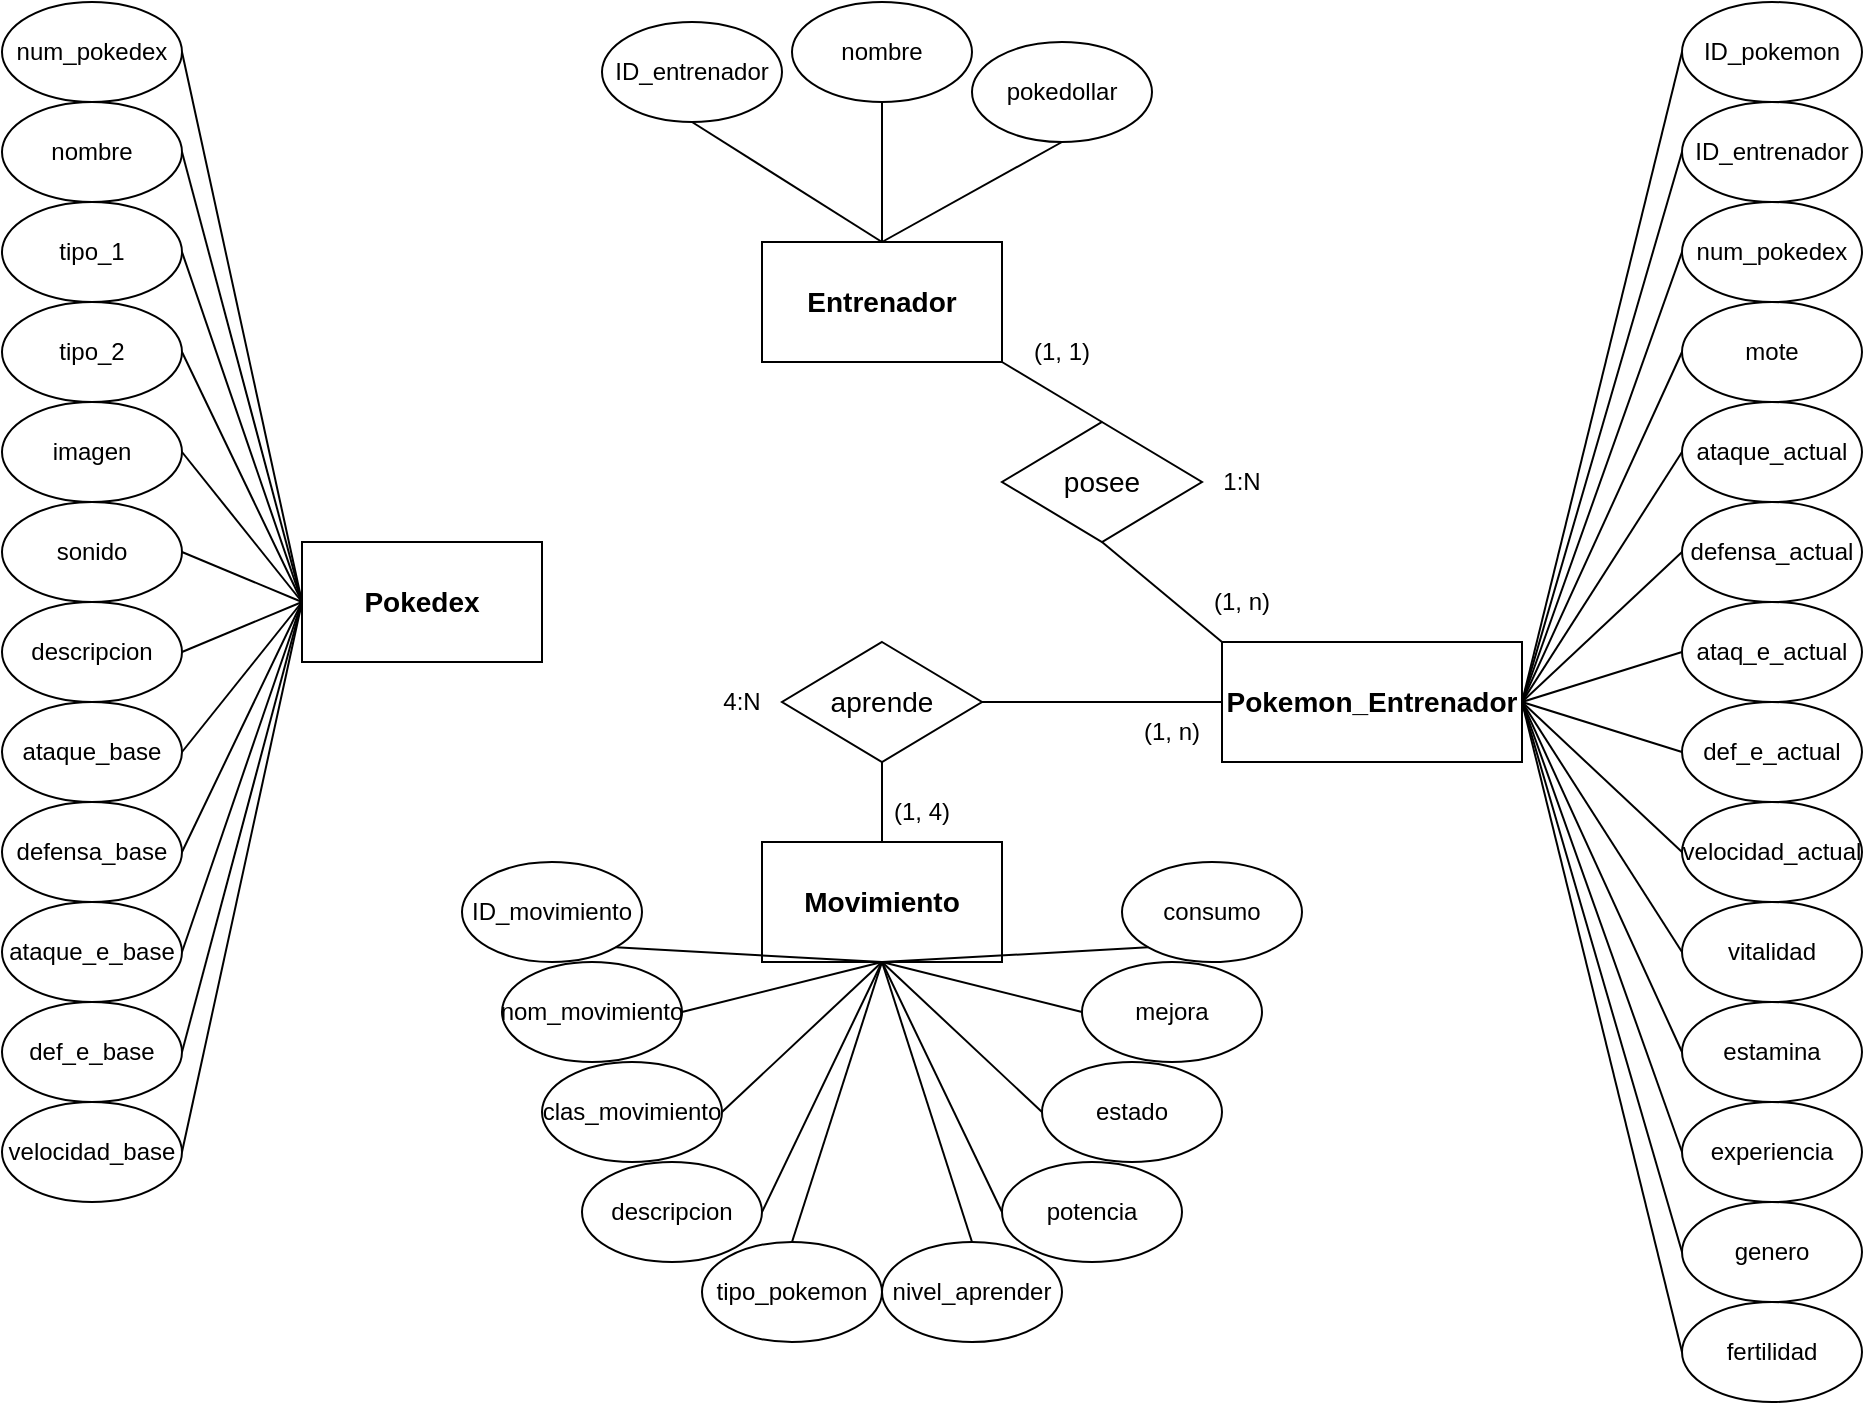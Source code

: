 <mxfile version="17.5.0" type="device"><diagram id="R2lEEEUBdFMjLlhIrx00" name="Page-1"><mxGraphModel dx="1888" dy="617" grid="1" gridSize="10" guides="1" tooltips="1" connect="1" arrows="1" fold="1" page="1" pageScale="1" pageWidth="850" pageHeight="1100" math="0" shadow="0" extFonts="Permanent Marker^https://fonts.googleapis.com/css?family=Permanent+Marker"><root><mxCell id="0"/><mxCell id="1" parent="0"/><mxCell id="tZcpRRms77An6nEbeZ0u-1" value="Entrenador" style="rounded=0;whiteSpace=wrap;html=1;fontSize=14;fontStyle=1" vertex="1" parent="1"><mxGeometry x="290" y="140" width="120" height="60" as="geometry"/></mxCell><mxCell id="tZcpRRms77An6nEbeZ0u-2" value="Pokemon_Entrenador" style="rounded=0;whiteSpace=wrap;html=1;fontSize=14;fontStyle=1" vertex="1" parent="1"><mxGeometry x="520" y="340" width="150" height="60" as="geometry"/></mxCell><mxCell id="tZcpRRms77An6nEbeZ0u-3" value="Pokedex" style="rounded=0;whiteSpace=wrap;html=1;fontSize=14;fontStyle=1" vertex="1" parent="1"><mxGeometry x="60" y="290" width="120" height="60" as="geometry"/></mxCell><mxCell id="tZcpRRms77An6nEbeZ0u-4" value="nombre" style="ellipse;whiteSpace=wrap;html=1;fontSize=12;" vertex="1" parent="1"><mxGeometry x="-90" y="70" width="90" height="50" as="geometry"/></mxCell><mxCell id="tZcpRRms77An6nEbeZ0u-6" value="ataque_base" style="ellipse;whiteSpace=wrap;html=1;fontSize=12;" vertex="1" parent="1"><mxGeometry x="-90" y="370" width="90" height="50" as="geometry"/></mxCell><mxCell id="tZcpRRms77An6nEbeZ0u-7" value="num_pokedex" style="ellipse;whiteSpace=wrap;html=1;fontSize=12;" vertex="1" parent="1"><mxGeometry x="-90" y="20" width="90" height="50" as="geometry"/></mxCell><mxCell id="tZcpRRms77An6nEbeZ0u-8" value="ataque_e_base" style="ellipse;whiteSpace=wrap;html=1;fontSize=12;" vertex="1" parent="1"><mxGeometry x="-90" y="470" width="90" height="50" as="geometry"/></mxCell><mxCell id="tZcpRRms77An6nEbeZ0u-9" value="defensa_base" style="ellipse;whiteSpace=wrap;html=1;fontSize=12;" vertex="1" parent="1"><mxGeometry x="-90" y="420" width="90" height="50" as="geometry"/></mxCell><mxCell id="tZcpRRms77An6nEbeZ0u-10" value="def_e_base" style="ellipse;whiteSpace=wrap;html=1;fontSize=12;" vertex="1" parent="1"><mxGeometry x="-90" y="520" width="90" height="50" as="geometry"/></mxCell><mxCell id="tZcpRRms77An6nEbeZ0u-11" value="velocidad_base" style="ellipse;whiteSpace=wrap;html=1;fontSize=12;" vertex="1" parent="1"><mxGeometry x="-90" y="570" width="90" height="50" as="geometry"/></mxCell><mxCell id="tZcpRRms77An6nEbeZ0u-12" value="tipo_1" style="ellipse;whiteSpace=wrap;html=1;fontSize=12;" vertex="1" parent="1"><mxGeometry x="-90" y="120" width="90" height="50" as="geometry"/></mxCell><mxCell id="tZcpRRms77An6nEbeZ0u-13" value="tipo_2" style="ellipse;whiteSpace=wrap;html=1;fontSize=12;" vertex="1" parent="1"><mxGeometry x="-90" y="170" width="90" height="50" as="geometry"/></mxCell><mxCell id="tZcpRRms77An6nEbeZ0u-14" value="imagen" style="ellipse;whiteSpace=wrap;html=1;fontSize=12;" vertex="1" parent="1"><mxGeometry x="-90" y="220" width="90" height="50" as="geometry"/></mxCell><mxCell id="tZcpRRms77An6nEbeZ0u-15" value="sonido" style="ellipse;whiteSpace=wrap;html=1;fontSize=12;" vertex="1" parent="1"><mxGeometry x="-90" y="270" width="90" height="50" as="geometry"/></mxCell><mxCell id="tZcpRRms77An6nEbeZ0u-16" value="descripcion" style="ellipse;whiteSpace=wrap;html=1;fontSize=12;" vertex="1" parent="1"><mxGeometry x="-90" y="320" width="90" height="50" as="geometry"/></mxCell><mxCell id="tZcpRRms77An6nEbeZ0u-17" value="" style="endArrow=none;html=1;rounded=0;fontSize=12;entryX=1;entryY=0.5;entryDx=0;entryDy=0;exitX=0;exitY=0.5;exitDx=0;exitDy=0;" edge="1" parent="1" source="tZcpRRms77An6nEbeZ0u-3" target="tZcpRRms77An6nEbeZ0u-7"><mxGeometry width="50" height="50" relative="1" as="geometry"><mxPoint x="370" y="220" as="sourcePoint"/><mxPoint x="420" y="170" as="targetPoint"/></mxGeometry></mxCell><mxCell id="tZcpRRms77An6nEbeZ0u-18" value="" style="endArrow=none;html=1;rounded=0;fontSize=12;entryX=1;entryY=0.5;entryDx=0;entryDy=0;" edge="1" parent="1" target="tZcpRRms77An6nEbeZ0u-4"><mxGeometry width="50" height="50" relative="1" as="geometry"><mxPoint x="60" y="320" as="sourcePoint"/><mxPoint x="420" y="170" as="targetPoint"/></mxGeometry></mxCell><mxCell id="tZcpRRms77An6nEbeZ0u-19" value="" style="endArrow=none;html=1;rounded=0;fontSize=12;entryX=1;entryY=0.5;entryDx=0;entryDy=0;exitX=0;exitY=0.5;exitDx=0;exitDy=0;" edge="1" parent="1" source="tZcpRRms77An6nEbeZ0u-3" target="tZcpRRms77An6nEbeZ0u-12"><mxGeometry width="50" height="50" relative="1" as="geometry"><mxPoint x="380" y="230" as="sourcePoint"/><mxPoint x="430" y="180" as="targetPoint"/></mxGeometry></mxCell><mxCell id="tZcpRRms77An6nEbeZ0u-20" value="" style="endArrow=none;html=1;rounded=0;fontSize=12;entryX=1;entryY=0.5;entryDx=0;entryDy=0;exitX=0;exitY=0.5;exitDx=0;exitDy=0;" edge="1" parent="1" source="tZcpRRms77An6nEbeZ0u-3" target="tZcpRRms77An6nEbeZ0u-13"><mxGeometry width="50" height="50" relative="1" as="geometry"><mxPoint x="390" y="240" as="sourcePoint"/><mxPoint x="440" y="190" as="targetPoint"/></mxGeometry></mxCell><mxCell id="tZcpRRms77An6nEbeZ0u-21" value="" style="endArrow=none;html=1;rounded=0;fontSize=12;entryX=1;entryY=0.5;entryDx=0;entryDy=0;exitX=0;exitY=0.5;exitDx=0;exitDy=0;" edge="1" parent="1" source="tZcpRRms77An6nEbeZ0u-3" target="tZcpRRms77An6nEbeZ0u-14"><mxGeometry width="50" height="50" relative="1" as="geometry"><mxPoint x="400" y="250" as="sourcePoint"/><mxPoint x="450" y="200" as="targetPoint"/></mxGeometry></mxCell><mxCell id="tZcpRRms77An6nEbeZ0u-22" value="" style="endArrow=none;html=1;rounded=0;fontSize=12;exitX=1;exitY=0.5;exitDx=0;exitDy=0;entryX=0;entryY=0.5;entryDx=0;entryDy=0;" edge="1" parent="1" source="tZcpRRms77An6nEbeZ0u-15" target="tZcpRRms77An6nEbeZ0u-3"><mxGeometry width="50" height="50" relative="1" as="geometry"><mxPoint x="410" y="260" as="sourcePoint"/><mxPoint x="460" y="210" as="targetPoint"/></mxGeometry></mxCell><mxCell id="tZcpRRms77An6nEbeZ0u-23" value="" style="endArrow=none;html=1;rounded=0;fontSize=12;exitX=1;exitY=0.5;exitDx=0;exitDy=0;" edge="1" parent="1" source="tZcpRRms77An6nEbeZ0u-16"><mxGeometry width="50" height="50" relative="1" as="geometry"><mxPoint x="420" y="270" as="sourcePoint"/><mxPoint x="60" y="320" as="targetPoint"/></mxGeometry></mxCell><mxCell id="tZcpRRms77An6nEbeZ0u-24" value="" style="endArrow=none;html=1;rounded=0;fontSize=12;exitX=1;exitY=0.5;exitDx=0;exitDy=0;" edge="1" parent="1" source="tZcpRRms77An6nEbeZ0u-6"><mxGeometry width="50" height="50" relative="1" as="geometry"><mxPoint x="430" y="280" as="sourcePoint"/><mxPoint x="60" y="320" as="targetPoint"/></mxGeometry></mxCell><mxCell id="tZcpRRms77An6nEbeZ0u-25" value="" style="endArrow=none;html=1;rounded=0;fontSize=12;exitX=1;exitY=0.5;exitDx=0;exitDy=0;" edge="1" parent="1" source="tZcpRRms77An6nEbeZ0u-9"><mxGeometry width="50" height="50" relative="1" as="geometry"><mxPoint x="440" y="290" as="sourcePoint"/><mxPoint x="60" y="320" as="targetPoint"/></mxGeometry></mxCell><mxCell id="tZcpRRms77An6nEbeZ0u-26" value="" style="endArrow=none;html=1;rounded=0;fontSize=12;exitX=1;exitY=0.5;exitDx=0;exitDy=0;" edge="1" parent="1" source="tZcpRRms77An6nEbeZ0u-8"><mxGeometry width="50" height="50" relative="1" as="geometry"><mxPoint x="450" y="300" as="sourcePoint"/><mxPoint x="60" y="320" as="targetPoint"/></mxGeometry></mxCell><mxCell id="tZcpRRms77An6nEbeZ0u-27" value="" style="endArrow=none;html=1;rounded=0;fontSize=12;exitX=1;exitY=0.5;exitDx=0;exitDy=0;" edge="1" parent="1" source="tZcpRRms77An6nEbeZ0u-10"><mxGeometry width="50" height="50" relative="1" as="geometry"><mxPoint x="460" y="310" as="sourcePoint"/><mxPoint x="60" y="320" as="targetPoint"/></mxGeometry></mxCell><mxCell id="tZcpRRms77An6nEbeZ0u-28" value="" style="endArrow=none;html=1;rounded=0;fontSize=12;exitX=1;exitY=0.5;exitDx=0;exitDy=0;" edge="1" parent="1" source="tZcpRRms77An6nEbeZ0u-11"><mxGeometry width="50" height="50" relative="1" as="geometry"><mxPoint x="470" y="320" as="sourcePoint"/><mxPoint x="60" y="320" as="targetPoint"/></mxGeometry></mxCell><mxCell id="tZcpRRms77An6nEbeZ0u-29" value="mote" style="ellipse;whiteSpace=wrap;html=1;fontSize=12;" vertex="1" parent="1"><mxGeometry x="750" y="170" width="90" height="50" as="geometry"/></mxCell><mxCell id="tZcpRRms77An6nEbeZ0u-30" value="ID_pokemon" style="ellipse;whiteSpace=wrap;html=1;fontSize=12;" vertex="1" parent="1"><mxGeometry x="750" y="20" width="90" height="50" as="geometry"/></mxCell><mxCell id="tZcpRRms77An6nEbeZ0u-31" value="fertilidad&lt;span style=&quot;color: rgba(0 , 0 , 0 , 0) ; font-family: monospace ; font-size: 0px&quot;&gt;%3CmxGraphModel%3E%3Croot%3E%3CmxCell%20id%3D%220%22%2F%3E%3CmxCell%20id%3D%221%22%20parent%3D%220%22%2F%3E%3CmxCell%20id%3D%222%22%20value%3D%22%22%20style%3D%22ellipse%3BwhiteSpace%3Dwrap%3Bhtml%3D1%3BfontSize%3D12%3B%22%20vertex%3D%221%22%20parent%3D%221%22%3E%3CmxGeometry%20x%3D%22650%22%20y%3D%22410%22%20width%3D%2290%22%20height%3D%2250%22%20as%3D%22geometry%22%2F%3E%3C%2FmxCell%3E%3C%2Froot%3E%3C%2FmxGraphModel%3E&lt;/span&gt;" style="ellipse;whiteSpace=wrap;html=1;fontSize=12;" vertex="1" parent="1"><mxGeometry x="750" y="670" width="90" height="50" as="geometry"/></mxCell><mxCell id="tZcpRRms77An6nEbeZ0u-32" value="pokedollar" style="ellipse;whiteSpace=wrap;html=1;fontSize=12;" vertex="1" parent="1"><mxGeometry x="395" y="40" width="90" height="50" as="geometry"/></mxCell><mxCell id="tZcpRRms77An6nEbeZ0u-33" value="nombre" style="ellipse;whiteSpace=wrap;html=1;fontSize=12;" vertex="1" parent="1"><mxGeometry x="305" y="20" width="90" height="50" as="geometry"/></mxCell><mxCell id="tZcpRRms77An6nEbeZ0u-34" value="ID_entrenador" style="ellipse;whiteSpace=wrap;html=1;fontSize=12;" vertex="1" parent="1"><mxGeometry x="210" y="30" width="90" height="50" as="geometry"/></mxCell><mxCell id="tZcpRRms77An6nEbeZ0u-35" value="ID_entrenador" style="ellipse;whiteSpace=wrap;html=1;fontSize=12;" vertex="1" parent="1"><mxGeometry x="750" y="70" width="90" height="50" as="geometry"/></mxCell><mxCell id="tZcpRRms77An6nEbeZ0u-36" value="num_pokedex" style="ellipse;whiteSpace=wrap;html=1;fontSize=12;" vertex="1" parent="1"><mxGeometry x="750" y="120" width="90" height="50" as="geometry"/></mxCell><mxCell id="tZcpRRms77An6nEbeZ0u-39" value="velocidad_actual" style="ellipse;whiteSpace=wrap;html=1;fontSize=12;" vertex="1" parent="1"><mxGeometry x="750" y="420" width="90" height="50" as="geometry"/></mxCell><mxCell id="tZcpRRms77An6nEbeZ0u-40" value="ataq_e_actual" style="ellipse;whiteSpace=wrap;html=1;fontSize=12;" vertex="1" parent="1"><mxGeometry x="750" y="320" width="90" height="50" as="geometry"/></mxCell><mxCell id="tZcpRRms77An6nEbeZ0u-41" value="def_e_actual" style="ellipse;whiteSpace=wrap;html=1;fontSize=12;" vertex="1" parent="1"><mxGeometry x="750" y="370" width="90" height="50" as="geometry"/></mxCell><mxCell id="tZcpRRms77An6nEbeZ0u-42" value="defensa_actual" style="ellipse;whiteSpace=wrap;html=1;fontSize=12;" vertex="1" parent="1"><mxGeometry x="750" y="270" width="90" height="50" as="geometry"/></mxCell><mxCell id="tZcpRRms77An6nEbeZ0u-43" value="ataque_actual" style="ellipse;whiteSpace=wrap;html=1;fontSize=12;" vertex="1" parent="1"><mxGeometry x="750" y="220" width="90" height="50" as="geometry"/></mxCell><mxCell id="tZcpRRms77An6nEbeZ0u-44" value="genero" style="ellipse;whiteSpace=wrap;html=1;fontSize=12;" vertex="1" parent="1"><mxGeometry x="750" y="620" width="90" height="50" as="geometry"/></mxCell><mxCell id="tZcpRRms77An6nEbeZ0u-45" value="experiencia" style="ellipse;whiteSpace=wrap;html=1;fontSize=12;" vertex="1" parent="1"><mxGeometry x="750" y="570" width="90" height="50" as="geometry"/></mxCell><mxCell id="tZcpRRms77An6nEbeZ0u-46" value="estamina" style="ellipse;whiteSpace=wrap;html=1;fontSize=12;" vertex="1" parent="1"><mxGeometry x="750" y="520" width="90" height="50" as="geometry"/></mxCell><mxCell id="tZcpRRms77An6nEbeZ0u-47" value="vitalidad" style="ellipse;whiteSpace=wrap;html=1;fontSize=12;" vertex="1" parent="1"><mxGeometry x="750" y="470" width="90" height="50" as="geometry"/></mxCell><mxCell id="tZcpRRms77An6nEbeZ0u-48" value="" style="endArrow=none;html=1;rounded=0;fontSize=14;entryX=0;entryY=0.5;entryDx=0;entryDy=0;exitX=1;exitY=0.5;exitDx=0;exitDy=0;" edge="1" parent="1" source="tZcpRRms77An6nEbeZ0u-2" target="tZcpRRms77An6nEbeZ0u-29"><mxGeometry width="50" height="50" relative="1" as="geometry"><mxPoint x="670" y="320" as="sourcePoint"/><mxPoint x="420" y="440" as="targetPoint"/></mxGeometry></mxCell><mxCell id="tZcpRRms77An6nEbeZ0u-49" value="" style="endArrow=none;html=1;rounded=0;fontSize=14;entryX=0;entryY=0.5;entryDx=0;entryDy=0;exitX=1;exitY=0.5;exitDx=0;exitDy=0;" edge="1" parent="1" source="tZcpRRms77An6nEbeZ0u-2" target="tZcpRRms77An6nEbeZ0u-43"><mxGeometry width="50" height="50" relative="1" as="geometry"><mxPoint x="380" y="500" as="sourcePoint"/><mxPoint x="430" y="450" as="targetPoint"/></mxGeometry></mxCell><mxCell id="tZcpRRms77An6nEbeZ0u-50" value="" style="endArrow=none;html=1;rounded=0;fontSize=14;entryX=0;entryY=0.5;entryDx=0;entryDy=0;exitX=1;exitY=0.5;exitDx=0;exitDy=0;" edge="1" parent="1" source="tZcpRRms77An6nEbeZ0u-2" target="tZcpRRms77An6nEbeZ0u-42"><mxGeometry width="50" height="50" relative="1" as="geometry"><mxPoint x="390" y="510" as="sourcePoint"/><mxPoint x="440" y="460" as="targetPoint"/></mxGeometry></mxCell><mxCell id="tZcpRRms77An6nEbeZ0u-51" value="" style="endArrow=none;html=1;rounded=0;fontSize=14;entryX=0;entryY=0.5;entryDx=0;entryDy=0;exitX=1;exitY=0.5;exitDx=0;exitDy=0;" edge="1" parent="1" source="tZcpRRms77An6nEbeZ0u-2" target="tZcpRRms77An6nEbeZ0u-40"><mxGeometry width="50" height="50" relative="1" as="geometry"><mxPoint x="400" y="520" as="sourcePoint"/><mxPoint x="450" y="470" as="targetPoint"/></mxGeometry></mxCell><mxCell id="tZcpRRms77An6nEbeZ0u-52" value="" style="endArrow=none;html=1;rounded=0;fontSize=14;entryX=0;entryY=0.5;entryDx=0;entryDy=0;exitX=1;exitY=0.5;exitDx=0;exitDy=0;" edge="1" parent="1" source="tZcpRRms77An6nEbeZ0u-2" target="tZcpRRms77An6nEbeZ0u-41"><mxGeometry width="50" height="50" relative="1" as="geometry"><mxPoint x="670" y="320" as="sourcePoint"/><mxPoint x="460" y="480" as="targetPoint"/></mxGeometry></mxCell><mxCell id="tZcpRRms77An6nEbeZ0u-53" value="" style="endArrow=none;html=1;rounded=0;fontSize=14;entryX=0;entryY=0.5;entryDx=0;entryDy=0;exitX=1;exitY=0.5;exitDx=0;exitDy=0;" edge="1" parent="1" source="tZcpRRms77An6nEbeZ0u-2" target="tZcpRRms77An6nEbeZ0u-39"><mxGeometry width="50" height="50" relative="1" as="geometry"><mxPoint x="420" y="540" as="sourcePoint"/><mxPoint x="470" y="490" as="targetPoint"/></mxGeometry></mxCell><mxCell id="tZcpRRms77An6nEbeZ0u-54" value="" style="endArrow=none;html=1;rounded=0;fontSize=14;entryX=0;entryY=0.5;entryDx=0;entryDy=0;exitX=1;exitY=0.5;exitDx=0;exitDy=0;" edge="1" parent="1" source="tZcpRRms77An6nEbeZ0u-2" target="tZcpRRms77An6nEbeZ0u-47"><mxGeometry width="50" height="50" relative="1" as="geometry"><mxPoint x="430" y="550" as="sourcePoint"/><mxPoint x="480" y="500" as="targetPoint"/></mxGeometry></mxCell><mxCell id="tZcpRRms77An6nEbeZ0u-55" value="" style="endArrow=none;html=1;rounded=0;fontSize=14;entryX=0;entryY=0.5;entryDx=0;entryDy=0;exitX=1;exitY=0.5;exitDx=0;exitDy=0;" edge="1" parent="1" source="tZcpRRms77An6nEbeZ0u-2" target="tZcpRRms77An6nEbeZ0u-46"><mxGeometry width="50" height="50" relative="1" as="geometry"><mxPoint x="670" y="320" as="sourcePoint"/><mxPoint x="490" y="510" as="targetPoint"/></mxGeometry></mxCell><mxCell id="tZcpRRms77An6nEbeZ0u-56" value="" style="endArrow=none;html=1;rounded=0;fontSize=14;entryX=0;entryY=0.5;entryDx=0;entryDy=0;exitX=1;exitY=0.5;exitDx=0;exitDy=0;" edge="1" parent="1" source="tZcpRRms77An6nEbeZ0u-2" target="tZcpRRms77An6nEbeZ0u-45"><mxGeometry width="50" height="50" relative="1" as="geometry"><mxPoint x="670" y="330" as="sourcePoint"/><mxPoint x="500" y="520" as="targetPoint"/></mxGeometry></mxCell><mxCell id="tZcpRRms77An6nEbeZ0u-57" value="" style="endArrow=none;html=1;rounded=0;fontSize=14;entryX=0;entryY=0.5;entryDx=0;entryDy=0;exitX=1;exitY=0.5;exitDx=0;exitDy=0;" edge="1" parent="1" source="tZcpRRms77An6nEbeZ0u-2" target="tZcpRRms77An6nEbeZ0u-44"><mxGeometry width="50" height="50" relative="1" as="geometry"><mxPoint x="460" y="580" as="sourcePoint"/><mxPoint x="510" y="530" as="targetPoint"/></mxGeometry></mxCell><mxCell id="tZcpRRms77An6nEbeZ0u-58" value="" style="endArrow=none;html=1;rounded=0;fontSize=14;entryX=0;entryY=0.5;entryDx=0;entryDy=0;exitX=1;exitY=0.5;exitDx=0;exitDy=0;" edge="1" parent="1" source="tZcpRRms77An6nEbeZ0u-2" target="tZcpRRms77An6nEbeZ0u-31"><mxGeometry width="50" height="50" relative="1" as="geometry"><mxPoint x="470" y="590" as="sourcePoint"/><mxPoint x="520" y="540" as="targetPoint"/></mxGeometry></mxCell><mxCell id="tZcpRRms77An6nEbeZ0u-59" value="" style="endArrow=none;html=1;rounded=0;fontSize=14;entryX=0;entryY=0.5;entryDx=0;entryDy=0;exitX=1;exitY=0.5;exitDx=0;exitDy=0;" edge="1" parent="1" source="tZcpRRms77An6nEbeZ0u-2" target="tZcpRRms77An6nEbeZ0u-30"><mxGeometry width="50" height="50" relative="1" as="geometry"><mxPoint x="670" y="320" as="sourcePoint"/><mxPoint x="690" y="80" as="targetPoint"/></mxGeometry></mxCell><mxCell id="tZcpRRms77An6nEbeZ0u-60" value="" style="endArrow=none;html=1;rounded=0;fontSize=14;entryX=0;entryY=0.5;entryDx=0;entryDy=0;exitX=1;exitY=0.5;exitDx=0;exitDy=0;" edge="1" parent="1" source="tZcpRRms77An6nEbeZ0u-2" target="tZcpRRms77An6nEbeZ0u-35"><mxGeometry width="50" height="50" relative="1" as="geometry"><mxPoint x="670" y="320" as="sourcePoint"/><mxPoint x="540" y="560" as="targetPoint"/></mxGeometry></mxCell><mxCell id="tZcpRRms77An6nEbeZ0u-61" value="" style="endArrow=none;html=1;rounded=0;fontSize=14;entryX=0;entryY=0.5;entryDx=0;entryDy=0;exitX=1;exitY=0.5;exitDx=0;exitDy=0;" edge="1" parent="1" source="tZcpRRms77An6nEbeZ0u-2" target="tZcpRRms77An6nEbeZ0u-36"><mxGeometry width="50" height="50" relative="1" as="geometry"><mxPoint x="670" y="330" as="sourcePoint"/><mxPoint x="550" y="570" as="targetPoint"/></mxGeometry></mxCell><mxCell id="tZcpRRms77An6nEbeZ0u-62" value="Movimiento" style="rounded=0;whiteSpace=wrap;html=1;fontSize=14;fontStyle=1" vertex="1" parent="1"><mxGeometry x="290" y="440" width="120" height="60" as="geometry"/></mxCell><mxCell id="tZcpRRms77An6nEbeZ0u-64" value="ID_movimiento" style="ellipse;whiteSpace=wrap;html=1;fontSize=12;" vertex="1" parent="1"><mxGeometry x="140" y="450" width="90" height="50" as="geometry"/></mxCell><mxCell id="tZcpRRms77An6nEbeZ0u-65" value="estado" style="ellipse;whiteSpace=wrap;html=1;fontSize=12;" vertex="1" parent="1"><mxGeometry x="430" y="550" width="90" height="50" as="geometry"/></mxCell><mxCell id="tZcpRRms77An6nEbeZ0u-66" value="nom_movimiento" style="ellipse;whiteSpace=wrap;html=1;fontSize=12;" vertex="1" parent="1"><mxGeometry x="160" y="500" width="90" height="50" as="geometry"/></mxCell><mxCell id="tZcpRRms77An6nEbeZ0u-67" value="potencia" style="ellipse;whiteSpace=wrap;html=1;fontSize=12;" vertex="1" parent="1"><mxGeometry x="410" y="600" width="90" height="50" as="geometry"/></mxCell><mxCell id="tZcpRRms77An6nEbeZ0u-68" value="nivel_aprender" style="ellipse;whiteSpace=wrap;html=1;fontSize=12;" vertex="1" parent="1"><mxGeometry x="350" y="640" width="90" height="50" as="geometry"/></mxCell><mxCell id="tZcpRRms77An6nEbeZ0u-69" value="clas_movimiento" style="ellipse;whiteSpace=wrap;html=1;fontSize=12;" vertex="1" parent="1"><mxGeometry x="180" y="550" width="90" height="50" as="geometry"/></mxCell><mxCell id="tZcpRRms77An6nEbeZ0u-70" value="mejora" style="ellipse;whiteSpace=wrap;html=1;fontSize=12;" vertex="1" parent="1"><mxGeometry x="450" y="500" width="90" height="50" as="geometry"/></mxCell><mxCell id="tZcpRRms77An6nEbeZ0u-71" value="consumo" style="ellipse;whiteSpace=wrap;html=1;fontSize=12;" vertex="1" parent="1"><mxGeometry x="470" y="450" width="90" height="50" as="geometry"/></mxCell><mxCell id="tZcpRRms77An6nEbeZ0u-72" value="tipo_pokemon" style="ellipse;whiteSpace=wrap;html=1;fontSize=12;" vertex="1" parent="1"><mxGeometry x="260" y="640" width="90" height="50" as="geometry"/></mxCell><mxCell id="tZcpRRms77An6nEbeZ0u-74" value="descripcion" style="ellipse;whiteSpace=wrap;html=1;fontSize=12;" vertex="1" parent="1"><mxGeometry x="200" y="600" width="90" height="50" as="geometry"/></mxCell><mxCell id="tZcpRRms77An6nEbeZ0u-75" value="" style="endArrow=none;html=1;rounded=0;fontSize=12;entryX=0.5;entryY=1;entryDx=0;entryDy=0;exitX=0.5;exitY=0;exitDx=0;exitDy=0;" edge="1" parent="1" source="tZcpRRms77An6nEbeZ0u-1" target="tZcpRRms77An6nEbeZ0u-34"><mxGeometry width="50" height="50" relative="1" as="geometry"><mxPoint x="370" y="330" as="sourcePoint"/><mxPoint x="420" y="280" as="targetPoint"/></mxGeometry></mxCell><mxCell id="tZcpRRms77An6nEbeZ0u-76" value="" style="endArrow=none;html=1;rounded=0;fontSize=12;entryX=0.5;entryY=1;entryDx=0;entryDy=0;" edge="1" parent="1" target="tZcpRRms77An6nEbeZ0u-33"><mxGeometry width="50" height="50" relative="1" as="geometry"><mxPoint x="350" y="140" as="sourcePoint"/><mxPoint x="430" y="290" as="targetPoint"/></mxGeometry></mxCell><mxCell id="tZcpRRms77An6nEbeZ0u-77" value="" style="endArrow=none;html=1;rounded=0;fontSize=12;entryX=0.5;entryY=1;entryDx=0;entryDy=0;exitX=0.5;exitY=0;exitDx=0;exitDy=0;" edge="1" parent="1" source="tZcpRRms77An6nEbeZ0u-1" target="tZcpRRms77An6nEbeZ0u-32"><mxGeometry width="50" height="50" relative="1" as="geometry"><mxPoint x="390" y="350" as="sourcePoint"/><mxPoint x="440" y="300" as="targetPoint"/></mxGeometry></mxCell><mxCell id="tZcpRRms77An6nEbeZ0u-78" value="" style="endArrow=none;html=1;rounded=0;fontSize=12;exitX=1;exitY=1;exitDx=0;exitDy=0;entryX=0.5;entryY=1;entryDx=0;entryDy=0;" edge="1" parent="1" source="tZcpRRms77An6nEbeZ0u-64" target="tZcpRRms77An6nEbeZ0u-62"><mxGeometry width="50" height="50" relative="1" as="geometry"><mxPoint x="400" y="360" as="sourcePoint"/><mxPoint x="450" y="310" as="targetPoint"/></mxGeometry></mxCell><mxCell id="tZcpRRms77An6nEbeZ0u-79" value="" style="endArrow=none;html=1;rounded=0;fontSize=12;exitX=1;exitY=0.5;exitDx=0;exitDy=0;" edge="1" parent="1" source="tZcpRRms77An6nEbeZ0u-66"><mxGeometry width="50" height="50" relative="1" as="geometry"><mxPoint x="410" y="370" as="sourcePoint"/><mxPoint x="350" y="500" as="targetPoint"/></mxGeometry></mxCell><mxCell id="tZcpRRms77An6nEbeZ0u-80" value="" style="endArrow=none;html=1;rounded=0;fontSize=12;exitX=1;exitY=0.5;exitDx=0;exitDy=0;" edge="1" parent="1" source="tZcpRRms77An6nEbeZ0u-69"><mxGeometry width="50" height="50" relative="1" as="geometry"><mxPoint x="420" y="380" as="sourcePoint"/><mxPoint x="350" y="500" as="targetPoint"/></mxGeometry></mxCell><mxCell id="tZcpRRms77An6nEbeZ0u-81" value="" style="endArrow=none;html=1;rounded=0;fontSize=12;exitX=1;exitY=0.5;exitDx=0;exitDy=0;" edge="1" parent="1" source="tZcpRRms77An6nEbeZ0u-74"><mxGeometry width="50" height="50" relative="1" as="geometry"><mxPoint x="430" y="390" as="sourcePoint"/><mxPoint x="350" y="500" as="targetPoint"/></mxGeometry></mxCell><mxCell id="tZcpRRms77An6nEbeZ0u-82" value="" style="endArrow=none;html=1;rounded=0;fontSize=12;exitX=0.5;exitY=0;exitDx=0;exitDy=0;" edge="1" parent="1" source="tZcpRRms77An6nEbeZ0u-72"><mxGeometry width="50" height="50" relative="1" as="geometry"><mxPoint x="440" y="400" as="sourcePoint"/><mxPoint x="350" y="500" as="targetPoint"/></mxGeometry></mxCell><mxCell id="tZcpRRms77An6nEbeZ0u-83" value="" style="endArrow=none;html=1;rounded=0;fontSize=12;exitX=0;exitY=0.5;exitDx=0;exitDy=0;" edge="1" parent="1" source="tZcpRRms77An6nEbeZ0u-65"><mxGeometry width="50" height="50" relative="1" as="geometry"><mxPoint x="450" y="410" as="sourcePoint"/><mxPoint x="350" y="500" as="targetPoint"/></mxGeometry></mxCell><mxCell id="tZcpRRms77An6nEbeZ0u-84" value="" style="endArrow=none;html=1;rounded=0;fontSize=12;entryX=0;entryY=0.5;entryDx=0;entryDy=0;" edge="1" parent="1" target="tZcpRRms77An6nEbeZ0u-67"><mxGeometry width="50" height="50" relative="1" as="geometry"><mxPoint x="350" y="500" as="sourcePoint"/><mxPoint x="510" y="370" as="targetPoint"/></mxGeometry></mxCell><mxCell id="tZcpRRms77An6nEbeZ0u-85" value="" style="endArrow=none;html=1;rounded=0;fontSize=12;entryX=0;entryY=0.5;entryDx=0;entryDy=0;exitX=0.5;exitY=1;exitDx=0;exitDy=0;" edge="1" parent="1" source="tZcpRRms77An6nEbeZ0u-62" target="tZcpRRms77An6nEbeZ0u-70"><mxGeometry width="50" height="50" relative="1" as="geometry"><mxPoint x="470" y="430" as="sourcePoint"/><mxPoint x="520" y="380" as="targetPoint"/></mxGeometry></mxCell><mxCell id="tZcpRRms77An6nEbeZ0u-86" value="" style="endArrow=none;html=1;rounded=0;fontSize=12;entryX=0;entryY=1;entryDx=0;entryDy=0;" edge="1" parent="1" target="tZcpRRms77An6nEbeZ0u-71"><mxGeometry width="50" height="50" relative="1" as="geometry"><mxPoint x="350" y="500" as="sourcePoint"/><mxPoint x="530" y="390" as="targetPoint"/></mxGeometry></mxCell><mxCell id="tZcpRRms77An6nEbeZ0u-87" value="" style="endArrow=none;html=1;rounded=0;fontSize=12;exitX=0.5;exitY=0;exitDx=0;exitDy=0;entryX=0.5;entryY=1;entryDx=0;entryDy=0;" edge="1" parent="1" source="tZcpRRms77An6nEbeZ0u-68" target="tZcpRRms77An6nEbeZ0u-62"><mxGeometry width="50" height="50" relative="1" as="geometry"><mxPoint x="490" y="450" as="sourcePoint"/><mxPoint x="540" y="400" as="targetPoint"/></mxGeometry></mxCell><mxCell id="tZcpRRms77An6nEbeZ0u-88" value="posee" style="rhombus;whiteSpace=wrap;html=1;fontSize=14;" vertex="1" parent="1"><mxGeometry x="410" y="230" width="100" height="60" as="geometry"/></mxCell><mxCell id="tZcpRRms77An6nEbeZ0u-89" value="" style="endArrow=none;html=1;rounded=0;fontSize=12;entryX=1;entryY=1;entryDx=0;entryDy=0;exitX=0.5;exitY=0;exitDx=0;exitDy=0;" edge="1" parent="1" source="tZcpRRms77An6nEbeZ0u-88" target="tZcpRRms77An6nEbeZ0u-1"><mxGeometry width="50" height="50" relative="1" as="geometry"><mxPoint x="370" y="270" as="sourcePoint"/><mxPoint x="420" y="220" as="targetPoint"/></mxGeometry></mxCell><mxCell id="tZcpRRms77An6nEbeZ0u-90" value="" style="endArrow=none;html=1;rounded=0;fontSize=12;entryX=0.5;entryY=1;entryDx=0;entryDy=0;exitX=0;exitY=0;exitDx=0;exitDy=0;" edge="1" parent="1" source="tZcpRRms77An6nEbeZ0u-2" target="tZcpRRms77An6nEbeZ0u-88"><mxGeometry width="50" height="50" relative="1" as="geometry"><mxPoint x="500" y="460" as="sourcePoint"/><mxPoint x="550" y="410" as="targetPoint"/></mxGeometry></mxCell><mxCell id="tZcpRRms77An6nEbeZ0u-91" value="(1, n)" style="text;html=1;strokeColor=none;fillColor=none;align=center;verticalAlign=middle;whiteSpace=wrap;rounded=0;fontSize=12;" vertex="1" parent="1"><mxGeometry x="500" y="305" width="60" height="30" as="geometry"/></mxCell><mxCell id="tZcpRRms77An6nEbeZ0u-92" value="(1, 1)" style="text;html=1;strokeColor=none;fillColor=none;align=center;verticalAlign=middle;whiteSpace=wrap;rounded=0;fontSize=12;" vertex="1" parent="1"><mxGeometry x="410" y="180" width="60" height="30" as="geometry"/></mxCell><mxCell id="tZcpRRms77An6nEbeZ0u-93" value="1:N" style="text;html=1;strokeColor=none;fillColor=none;align=center;verticalAlign=middle;whiteSpace=wrap;rounded=0;fontSize=12;" vertex="1" parent="1"><mxGeometry x="500" y="245" width="60" height="30" as="geometry"/></mxCell><mxCell id="tZcpRRms77An6nEbeZ0u-94" value="aprende" style="rhombus;whiteSpace=wrap;html=1;fontSize=14;" vertex="1" parent="1"><mxGeometry x="300" y="340" width="100" height="60" as="geometry"/></mxCell><mxCell id="tZcpRRms77An6nEbeZ0u-95" value="" style="endArrow=none;html=1;rounded=0;fontSize=14;entryX=0;entryY=0.5;entryDx=0;entryDy=0;exitX=1;exitY=0.5;exitDx=0;exitDy=0;" edge="1" parent="1" source="tZcpRRms77An6nEbeZ0u-94" target="tZcpRRms77An6nEbeZ0u-2"><mxGeometry width="50" height="50" relative="1" as="geometry"><mxPoint x="370" y="490" as="sourcePoint"/><mxPoint x="420" y="440" as="targetPoint"/></mxGeometry></mxCell><mxCell id="tZcpRRms77An6nEbeZ0u-96" value="" style="endArrow=none;html=1;rounded=0;fontSize=14;entryX=0.5;entryY=1;entryDx=0;entryDy=0;exitX=0.5;exitY=0;exitDx=0;exitDy=0;" edge="1" parent="1" source="tZcpRRms77An6nEbeZ0u-62" target="tZcpRRms77An6nEbeZ0u-94"><mxGeometry width="50" height="50" relative="1" as="geometry"><mxPoint x="370" y="490" as="sourcePoint"/><mxPoint x="420" y="440" as="targetPoint"/></mxGeometry></mxCell><mxCell id="tZcpRRms77An6nEbeZ0u-97" value="(1, n)" style="text;html=1;strokeColor=none;fillColor=none;align=center;verticalAlign=middle;whiteSpace=wrap;rounded=0;fontSize=12;" vertex="1" parent="1"><mxGeometry x="465" y="370" width="60" height="30" as="geometry"/></mxCell><mxCell id="tZcpRRms77An6nEbeZ0u-98" value="(1, 4)" style="text;html=1;strokeColor=none;fillColor=none;align=center;verticalAlign=middle;whiteSpace=wrap;rounded=0;fontSize=12;" vertex="1" parent="1"><mxGeometry x="340" y="410" width="60" height="30" as="geometry"/></mxCell><mxCell id="tZcpRRms77An6nEbeZ0u-99" value="4:N" style="text;html=1;strokeColor=none;fillColor=none;align=center;verticalAlign=middle;whiteSpace=wrap;rounded=0;fontSize=12;" vertex="1" parent="1"><mxGeometry x="250" y="355" width="60" height="30" as="geometry"/></mxCell></root></mxGraphModel></diagram></mxfile>